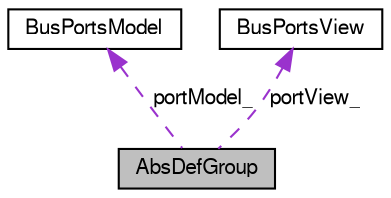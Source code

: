 digraph G
{
  bgcolor="transparent";
  edge [fontname="FreeSans",fontsize=10,labelfontname="FreeSans",labelfontsize=10];
  node [fontname="FreeSans",fontsize=10,shape=record];
  Node1 [label="AbsDefGroup",height=0.2,width=0.4,color="black", fillcolor="grey75", style="filled" fontcolor="black"];
  Node2 -> Node1 [dir=back,color="darkorchid3",fontsize=10,style="dashed",label="portModel_",fontname="FreeSans"];
  Node2 [label="BusPortsModel",height=0.2,width=0.4,color="black",URL="$class_bus_ports_model.html",tooltip="Model to provide the signals of abstraction definition for editing."];
  Node3 -> Node1 [dir=back,color="darkorchid3",fontsize=10,style="dashed",label="portView_",fontname="FreeSans"];
  Node3 [label="BusPortsView",height=0.2,width=0.4,color="black",URL="$class_bus_ports_view.html",tooltip="The view that displays the contents of the BusPortsModel."];
}
